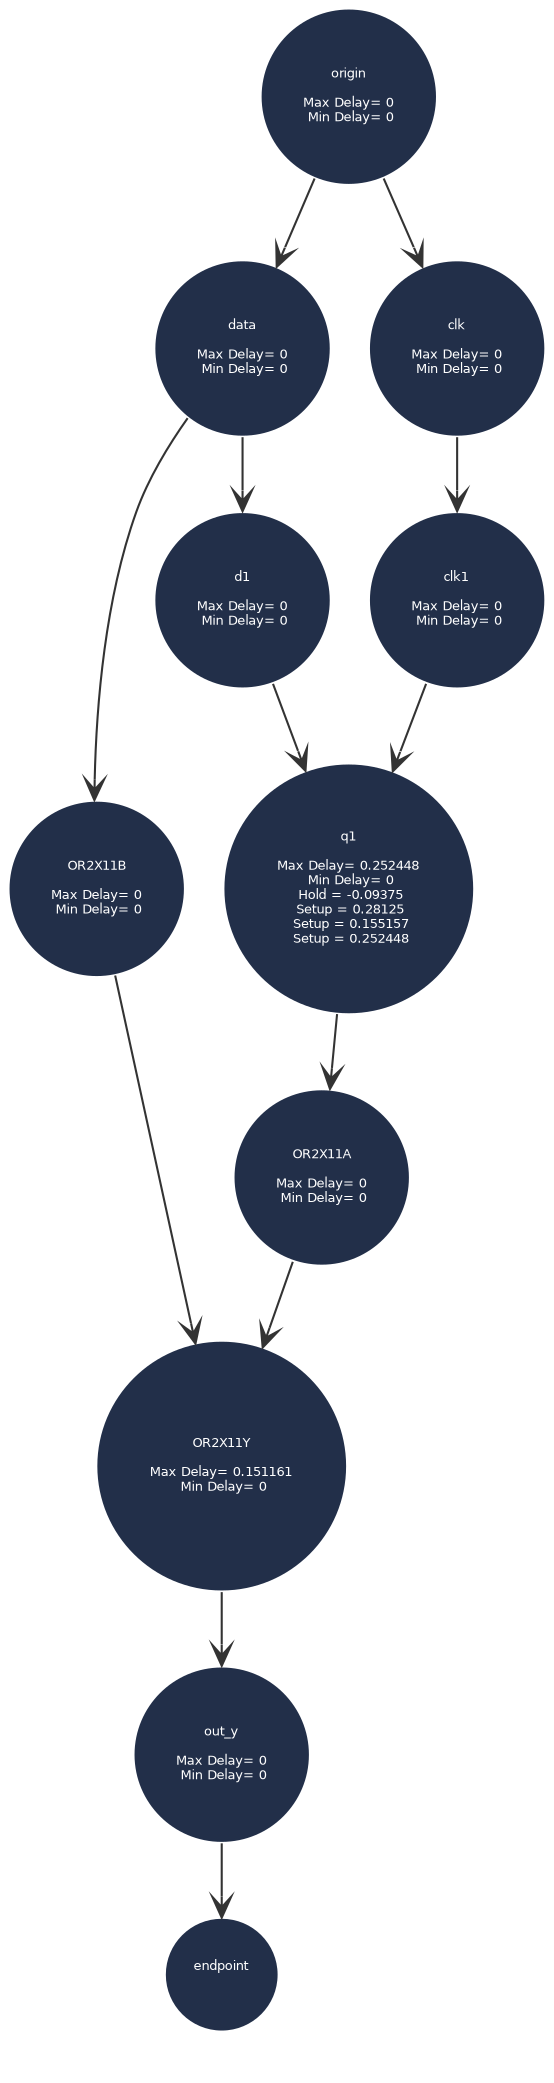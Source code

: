 // Graph
digraph {
	graph [bgcolor="#ffffff" fontcolor=white fontsize=12 label="Graph"]
	node [color=white fillcolor="#222f49" fontcolor=white fontname=Helvetica fontsize=6 radius=2 shape=circle style=filled]
	edge [arrowhead=open color="#333333" fontcolor=white fontname=Courier fontsize=12]
	origin [label="origin

Max Delay= 0
 Min Delay= 0"]
	data [label="data

Max Delay= 0
 Min Delay= 0"]
	OR2X11B [label="OR2X11B

Max Delay= 0
 Min Delay= 0"]
	d1 [label="d1

Max Delay= 0
 Min Delay= 0"]
	clk [label="clk

Max Delay= 0
 Min Delay= 0"]
	clk1 [label="clk1

Max Delay= 0
 Min Delay= 0"]
	q1 [label="q1

Max Delay= 0.252448
 Min Delay= 0
 Hold = -0.09375
 Setup = 0.28125
 Setup = 0.155157
 Setup = 0.252448"]
	OR2X11A [label="OR2X11A

Max Delay= 0
 Min Delay= 0"]
	OR2X11Y [label="OR2X11Y

Max Delay= 0.151161
 Min Delay= 0"]
	out_y [label="out_y

Max Delay= 0
 Min Delay= 0"]
	endpoint [label="endpoint

"]
		origin -> data
		origin -> clk
		q1 -> OR2X11A
		clk -> clk1
		OR2X11Y -> out_y
		OR2X11B -> OR2X11Y
		OR2X11A -> OR2X11Y
		clk1 -> q1
		data -> OR2X11B
		data -> d1
		out_y -> endpoint
		d1 -> q1
}
